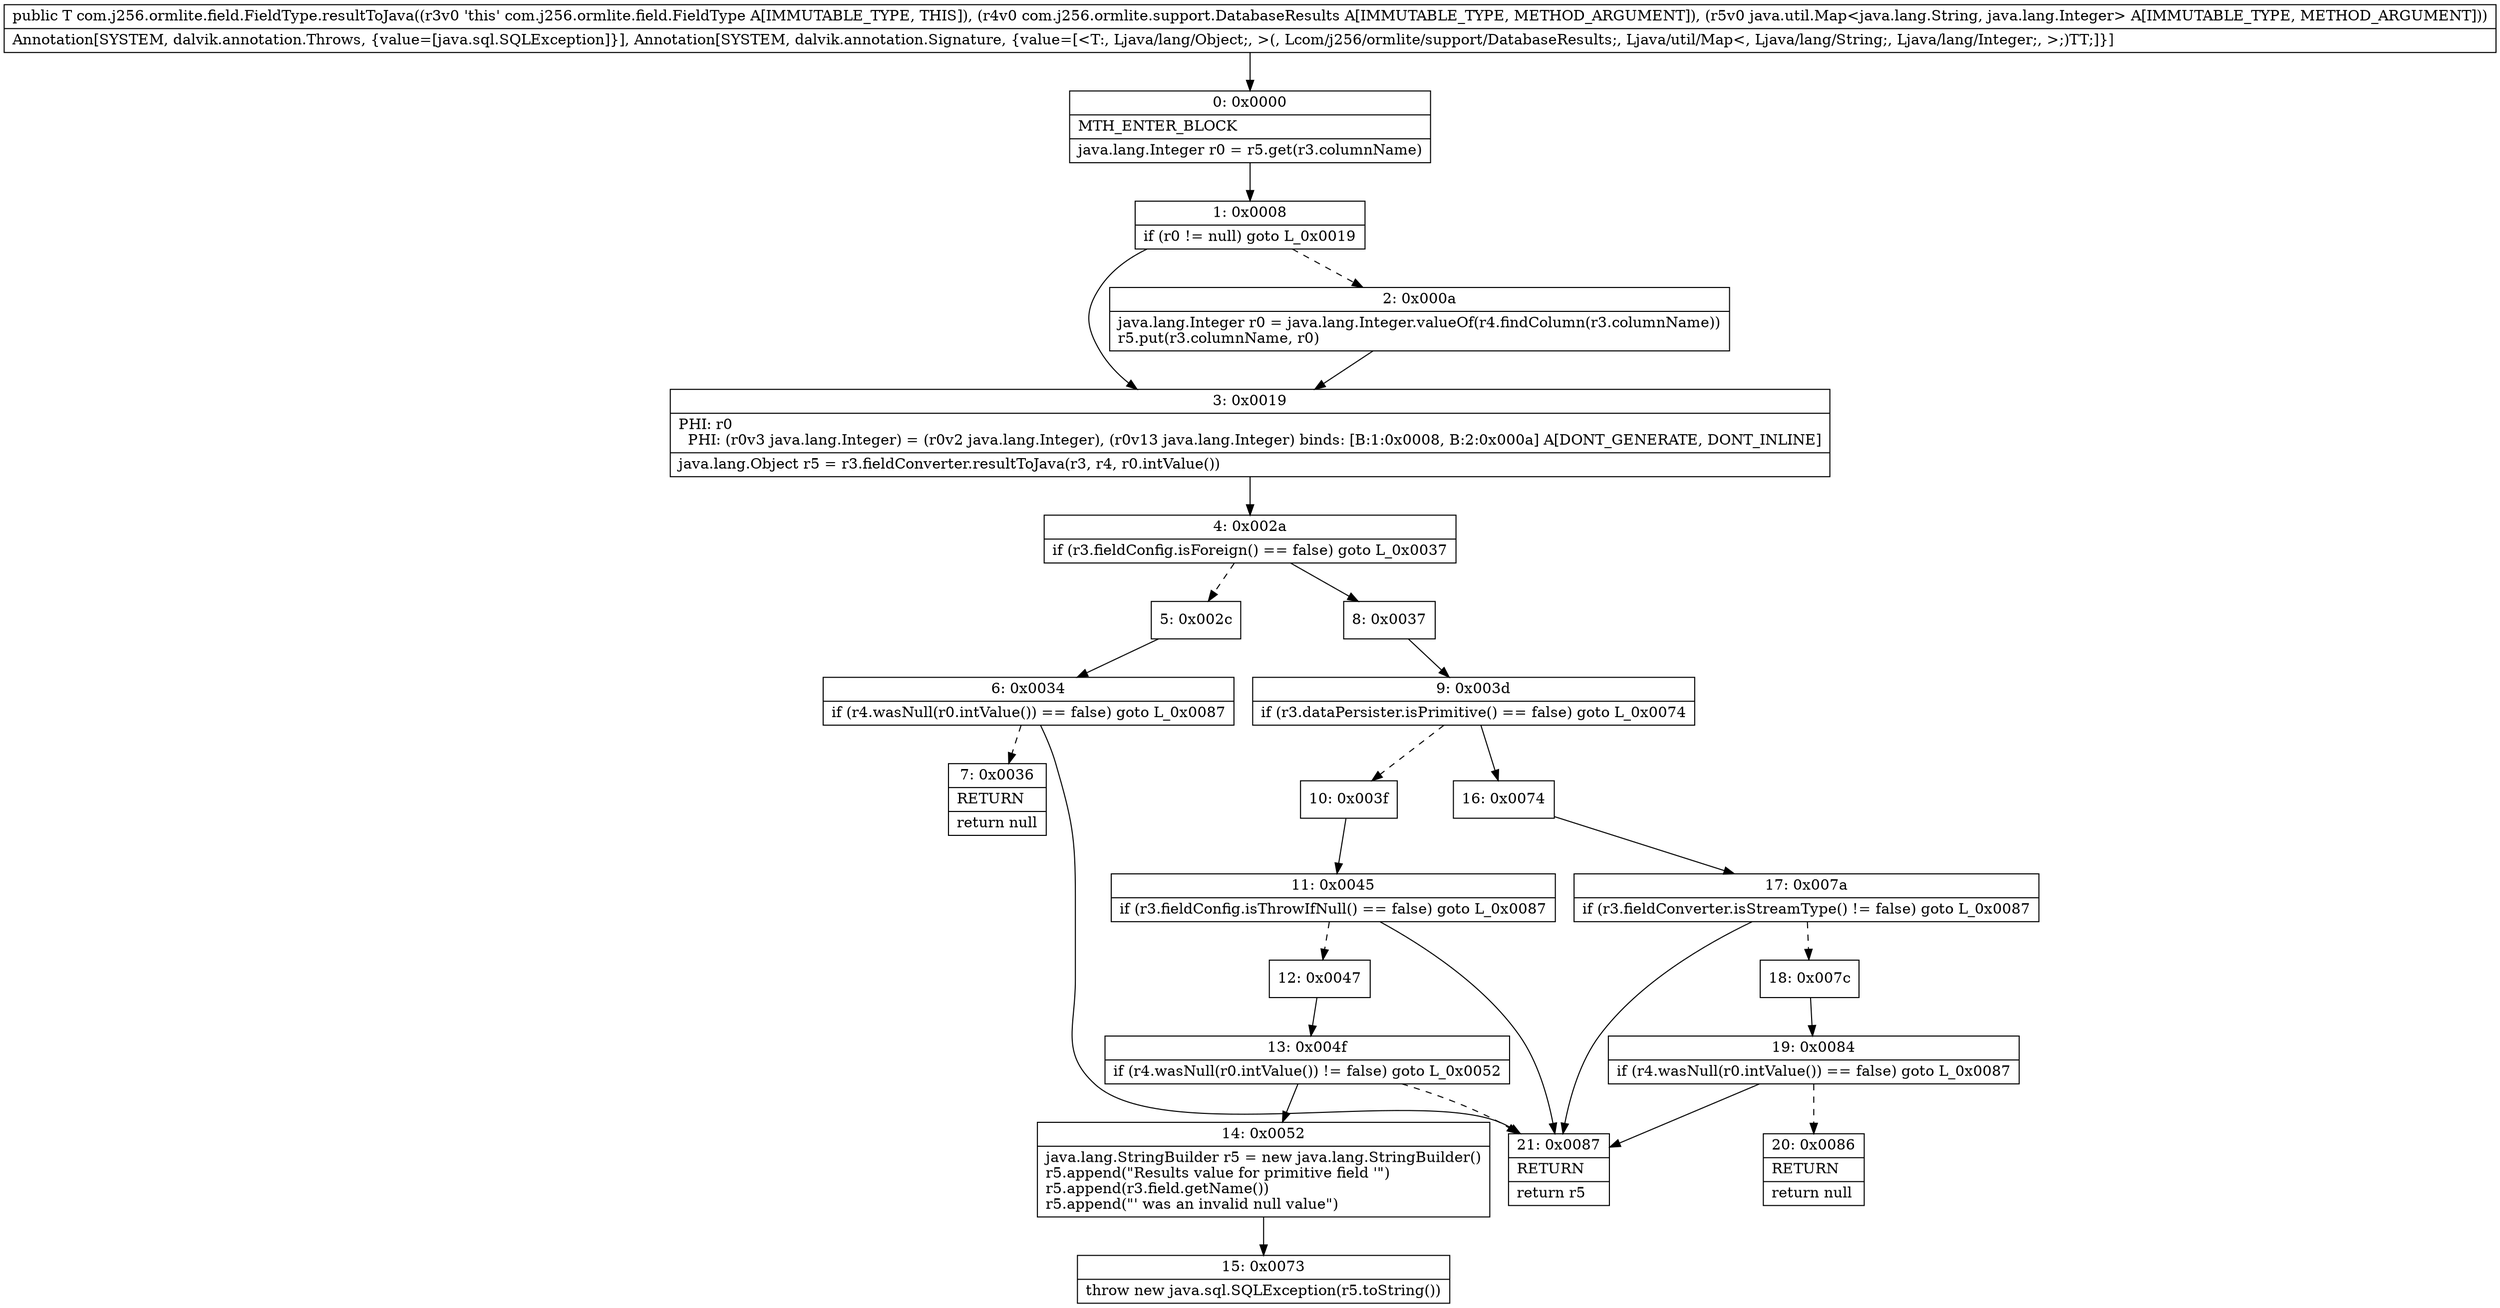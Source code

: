digraph "CFG forcom.j256.ormlite.field.FieldType.resultToJava(Lcom\/j256\/ormlite\/support\/DatabaseResults;Ljava\/util\/Map;)Ljava\/lang\/Object;" {
Node_0 [shape=record,label="{0\:\ 0x0000|MTH_ENTER_BLOCK\l|java.lang.Integer r0 = r5.get(r3.columnName)\l}"];
Node_1 [shape=record,label="{1\:\ 0x0008|if (r0 != null) goto L_0x0019\l}"];
Node_2 [shape=record,label="{2\:\ 0x000a|java.lang.Integer r0 = java.lang.Integer.valueOf(r4.findColumn(r3.columnName))\lr5.put(r3.columnName, r0)\l}"];
Node_3 [shape=record,label="{3\:\ 0x0019|PHI: r0 \l  PHI: (r0v3 java.lang.Integer) = (r0v2 java.lang.Integer), (r0v13 java.lang.Integer) binds: [B:1:0x0008, B:2:0x000a] A[DONT_GENERATE, DONT_INLINE]\l|java.lang.Object r5 = r3.fieldConverter.resultToJava(r3, r4, r0.intValue())\l}"];
Node_4 [shape=record,label="{4\:\ 0x002a|if (r3.fieldConfig.isForeign() == false) goto L_0x0037\l}"];
Node_5 [shape=record,label="{5\:\ 0x002c}"];
Node_6 [shape=record,label="{6\:\ 0x0034|if (r4.wasNull(r0.intValue()) == false) goto L_0x0087\l}"];
Node_7 [shape=record,label="{7\:\ 0x0036|RETURN\l|return null\l}"];
Node_8 [shape=record,label="{8\:\ 0x0037}"];
Node_9 [shape=record,label="{9\:\ 0x003d|if (r3.dataPersister.isPrimitive() == false) goto L_0x0074\l}"];
Node_10 [shape=record,label="{10\:\ 0x003f}"];
Node_11 [shape=record,label="{11\:\ 0x0045|if (r3.fieldConfig.isThrowIfNull() == false) goto L_0x0087\l}"];
Node_12 [shape=record,label="{12\:\ 0x0047}"];
Node_13 [shape=record,label="{13\:\ 0x004f|if (r4.wasNull(r0.intValue()) != false) goto L_0x0052\l}"];
Node_14 [shape=record,label="{14\:\ 0x0052|java.lang.StringBuilder r5 = new java.lang.StringBuilder()\lr5.append(\"Results value for primitive field '\")\lr5.append(r3.field.getName())\lr5.append(\"' was an invalid null value\")\l}"];
Node_15 [shape=record,label="{15\:\ 0x0073|throw new java.sql.SQLException(r5.toString())\l}"];
Node_16 [shape=record,label="{16\:\ 0x0074}"];
Node_17 [shape=record,label="{17\:\ 0x007a|if (r3.fieldConverter.isStreamType() != false) goto L_0x0087\l}"];
Node_18 [shape=record,label="{18\:\ 0x007c}"];
Node_19 [shape=record,label="{19\:\ 0x0084|if (r4.wasNull(r0.intValue()) == false) goto L_0x0087\l}"];
Node_20 [shape=record,label="{20\:\ 0x0086|RETURN\l|return null\l}"];
Node_21 [shape=record,label="{21\:\ 0x0087|RETURN\l|return r5\l}"];
MethodNode[shape=record,label="{public T com.j256.ormlite.field.FieldType.resultToJava((r3v0 'this' com.j256.ormlite.field.FieldType A[IMMUTABLE_TYPE, THIS]), (r4v0 com.j256.ormlite.support.DatabaseResults A[IMMUTABLE_TYPE, METHOD_ARGUMENT]), (r5v0 java.util.Map\<java.lang.String, java.lang.Integer\> A[IMMUTABLE_TYPE, METHOD_ARGUMENT]))  | Annotation[SYSTEM, dalvik.annotation.Throws, \{value=[java.sql.SQLException]\}], Annotation[SYSTEM, dalvik.annotation.Signature, \{value=[\<T:, Ljava\/lang\/Object;, \>(, Lcom\/j256\/ormlite\/support\/DatabaseResults;, Ljava\/util\/Map\<, Ljava\/lang\/String;, Ljava\/lang\/Integer;, \>;)TT;]\}]\l}"];
MethodNode -> Node_0;
Node_0 -> Node_1;
Node_1 -> Node_2[style=dashed];
Node_1 -> Node_3;
Node_2 -> Node_3;
Node_3 -> Node_4;
Node_4 -> Node_5[style=dashed];
Node_4 -> Node_8;
Node_5 -> Node_6;
Node_6 -> Node_7[style=dashed];
Node_6 -> Node_21;
Node_8 -> Node_9;
Node_9 -> Node_10[style=dashed];
Node_9 -> Node_16;
Node_10 -> Node_11;
Node_11 -> Node_12[style=dashed];
Node_11 -> Node_21;
Node_12 -> Node_13;
Node_13 -> Node_14;
Node_13 -> Node_21[style=dashed];
Node_14 -> Node_15;
Node_16 -> Node_17;
Node_17 -> Node_18[style=dashed];
Node_17 -> Node_21;
Node_18 -> Node_19;
Node_19 -> Node_20[style=dashed];
Node_19 -> Node_21;
}

